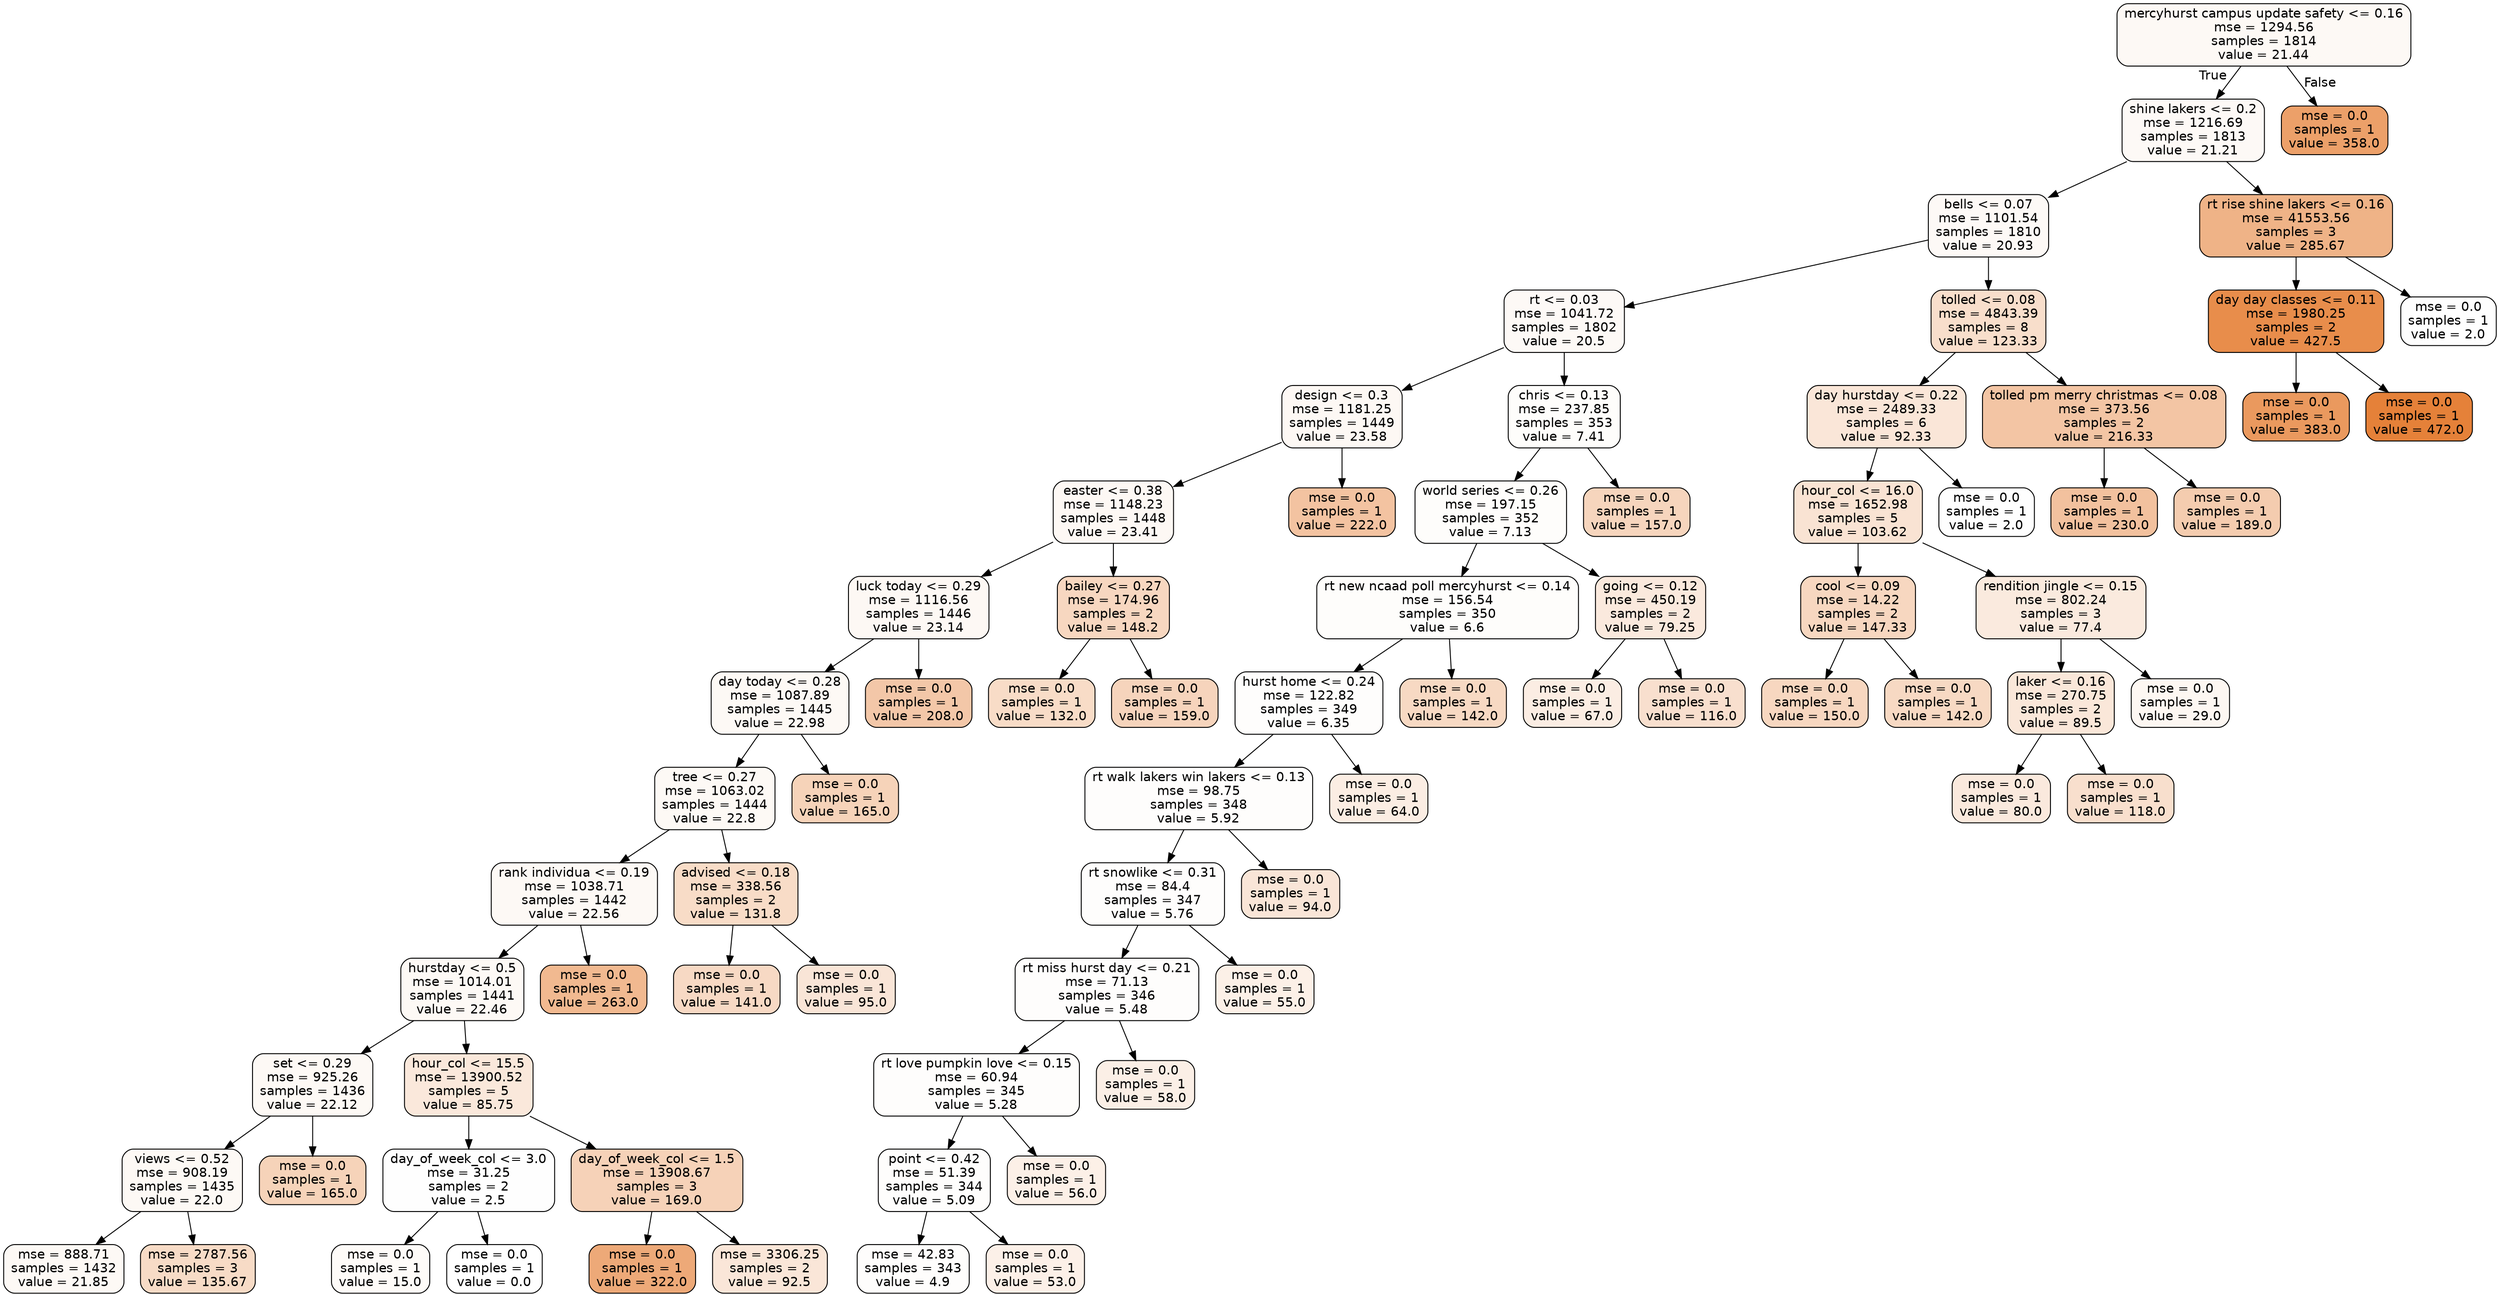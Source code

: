 digraph Tree {
node [shape=box, style="filled, rounded", color="black", fontname=helvetica] ;
edge [fontname=helvetica] ;
0 [label="mercyhurst campus update safety <= 0.16\nmse = 1294.56\nsamples = 1814\nvalue = 21.44", fillcolor="#e581390c"] ;
1 [label="shine lakers <= 0.2\nmse = 1216.69\nsamples = 1813\nvalue = 21.21", fillcolor="#e581390b"] ;
0 -> 1 [labeldistance=2.5, labelangle=45, headlabel="True"] ;
2 [label="bells <= 0.07\nmse = 1101.54\nsamples = 1810\nvalue = 20.93", fillcolor="#e581390b"] ;
1 -> 2 ;
3 [label="rt <= 0.03\nmse = 1041.72\nsamples = 1802\nvalue = 20.5", fillcolor="#e581390b"] ;
2 -> 3 ;
4 [label="design <= 0.3\nmse = 1181.25\nsamples = 1449\nvalue = 23.58", fillcolor="#e581390d"] ;
3 -> 4 ;
5 [label="easter <= 0.38\nmse = 1148.23\nsamples = 1448\nvalue = 23.41", fillcolor="#e581390d"] ;
4 -> 5 ;
6 [label="luck today <= 0.29\nmse = 1116.56\nsamples = 1446\nvalue = 23.14", fillcolor="#e581390d"] ;
5 -> 6 ;
7 [label="day today <= 0.28\nmse = 1087.89\nsamples = 1445\nvalue = 22.98", fillcolor="#e581390c"] ;
6 -> 7 ;
8 [label="tree <= 0.27\nmse = 1063.02\nsamples = 1444\nvalue = 22.8", fillcolor="#e581390c"] ;
7 -> 8 ;
9 [label="rank individua <= 0.19\nmse = 1038.71\nsamples = 1442\nvalue = 22.56", fillcolor="#e581390c"] ;
8 -> 9 ;
10 [label="hurstday <= 0.5\nmse = 1014.01\nsamples = 1441\nvalue = 22.46", fillcolor="#e581390c"] ;
9 -> 10 ;
11 [label="set <= 0.29\nmse = 925.26\nsamples = 1436\nvalue = 22.12", fillcolor="#e581390c"] ;
10 -> 11 ;
12 [label="views <= 0.52\nmse = 908.19\nsamples = 1435\nvalue = 22.0", fillcolor="#e581390c"] ;
11 -> 12 ;
13 [label="mse = 888.71\nsamples = 1432\nvalue = 21.85", fillcolor="#e581390c"] ;
12 -> 13 ;
14 [label="mse = 2787.56\nsamples = 3\nvalue = 135.67", fillcolor="#e5813949"] ;
12 -> 14 ;
15 [label="mse = 0.0\nsamples = 1\nvalue = 165.0", fillcolor="#e5813959"] ;
11 -> 15 ;
16 [label="hour_col <= 15.5\nmse = 13900.52\nsamples = 5\nvalue = 85.75", fillcolor="#e581392e"] ;
10 -> 16 ;
17 [label="day_of_week_col <= 3.0\nmse = 31.25\nsamples = 2\nvalue = 2.5", fillcolor="#e5813901"] ;
16 -> 17 ;
18 [label="mse = 0.0\nsamples = 1\nvalue = 15.0", fillcolor="#e5813908"] ;
17 -> 18 ;
19 [label="mse = 0.0\nsamples = 1\nvalue = 0.0", fillcolor="#e5813900"] ;
17 -> 19 ;
20 [label="day_of_week_col <= 1.5\nmse = 13908.67\nsamples = 3\nvalue = 169.0", fillcolor="#e581395b"] ;
16 -> 20 ;
21 [label="mse = 0.0\nsamples = 1\nvalue = 322.0", fillcolor="#e58139ae"] ;
20 -> 21 ;
22 [label="mse = 3306.25\nsamples = 2\nvalue = 92.5", fillcolor="#e5813932"] ;
20 -> 22 ;
23 [label="mse = 0.0\nsamples = 1\nvalue = 263.0", fillcolor="#e581398e"] ;
9 -> 23 ;
24 [label="advised <= 0.18\nmse = 338.56\nsamples = 2\nvalue = 131.8", fillcolor="#e5813947"] ;
8 -> 24 ;
25 [label="mse = 0.0\nsamples = 1\nvalue = 141.0", fillcolor="#e581394c"] ;
24 -> 25 ;
26 [label="mse = 0.0\nsamples = 1\nvalue = 95.0", fillcolor="#e5813933"] ;
24 -> 26 ;
27 [label="mse = 0.0\nsamples = 1\nvalue = 165.0", fillcolor="#e5813959"] ;
7 -> 27 ;
28 [label="mse = 0.0\nsamples = 1\nvalue = 208.0", fillcolor="#e5813970"] ;
6 -> 28 ;
29 [label="bailey <= 0.27\nmse = 174.96\nsamples = 2\nvalue = 148.2", fillcolor="#e5813950"] ;
5 -> 29 ;
30 [label="mse = 0.0\nsamples = 1\nvalue = 132.0", fillcolor="#e5813947"] ;
29 -> 30 ;
31 [label="mse = 0.0\nsamples = 1\nvalue = 159.0", fillcolor="#e5813956"] ;
29 -> 31 ;
32 [label="mse = 0.0\nsamples = 1\nvalue = 222.0", fillcolor="#e5813978"] ;
4 -> 32 ;
33 [label="chris <= 0.13\nmse = 237.85\nsamples = 353\nvalue = 7.41", fillcolor="#e5813904"] ;
3 -> 33 ;
34 [label="world series <= 0.26\nmse = 197.15\nsamples = 352\nvalue = 7.13", fillcolor="#e5813904"] ;
33 -> 34 ;
35 [label="rt new ncaad poll mercyhurst <= 0.14\nmse = 156.54\nsamples = 350\nvalue = 6.6", fillcolor="#e5813904"] ;
34 -> 35 ;
36 [label="hurst home <= 0.24\nmse = 122.82\nsamples = 349\nvalue = 6.35", fillcolor="#e5813903"] ;
35 -> 36 ;
37 [label="rt walk lakers win lakers <= 0.13\nmse = 98.75\nsamples = 348\nvalue = 5.92", fillcolor="#e5813903"] ;
36 -> 37 ;
38 [label="rt snowlike <= 0.31\nmse = 84.4\nsamples = 347\nvalue = 5.76", fillcolor="#e5813903"] ;
37 -> 38 ;
39 [label="rt miss hurst day <= 0.21\nmse = 71.13\nsamples = 346\nvalue = 5.48", fillcolor="#e5813903"] ;
38 -> 39 ;
40 [label="rt love pumpkin love <= 0.15\nmse = 60.94\nsamples = 345\nvalue = 5.28", fillcolor="#e5813903"] ;
39 -> 40 ;
41 [label="point <= 0.42\nmse = 51.39\nsamples = 344\nvalue = 5.09", fillcolor="#e5813903"] ;
40 -> 41 ;
42 [label="mse = 42.83\nsamples = 343\nvalue = 4.9", fillcolor="#e5813903"] ;
41 -> 42 ;
43 [label="mse = 0.0\nsamples = 1\nvalue = 53.0", fillcolor="#e581391d"] ;
41 -> 43 ;
44 [label="mse = 0.0\nsamples = 1\nvalue = 56.0", fillcolor="#e581391e"] ;
40 -> 44 ;
45 [label="mse = 0.0\nsamples = 1\nvalue = 58.0", fillcolor="#e581391f"] ;
39 -> 45 ;
46 [label="mse = 0.0\nsamples = 1\nvalue = 55.0", fillcolor="#e581391e"] ;
38 -> 46 ;
47 [label="mse = 0.0\nsamples = 1\nvalue = 94.0", fillcolor="#e5813933"] ;
37 -> 47 ;
48 [label="mse = 0.0\nsamples = 1\nvalue = 64.0", fillcolor="#e5813923"] ;
36 -> 48 ;
49 [label="mse = 0.0\nsamples = 1\nvalue = 142.0", fillcolor="#e581394d"] ;
35 -> 49 ;
50 [label="going <= 0.12\nmse = 450.19\nsamples = 2\nvalue = 79.25", fillcolor="#e581392b"] ;
34 -> 50 ;
51 [label="mse = 0.0\nsamples = 1\nvalue = 67.0", fillcolor="#e5813924"] ;
50 -> 51 ;
52 [label="mse = 0.0\nsamples = 1\nvalue = 116.0", fillcolor="#e581393f"] ;
50 -> 52 ;
53 [label="mse = 0.0\nsamples = 1\nvalue = 157.0", fillcolor="#e5813955"] ;
33 -> 53 ;
54 [label="tolled <= 0.08\nmse = 4843.39\nsamples = 8\nvalue = 123.33", fillcolor="#e5813943"] ;
2 -> 54 ;
55 [label="day hurstday <= 0.22\nmse = 2489.33\nsamples = 6\nvalue = 92.33", fillcolor="#e5813932"] ;
54 -> 55 ;
56 [label="hour_col <= 16.0\nmse = 1652.98\nsamples = 5\nvalue = 103.62", fillcolor="#e5813938"] ;
55 -> 56 ;
57 [label="cool <= 0.09\nmse = 14.22\nsamples = 2\nvalue = 147.33", fillcolor="#e5813950"] ;
56 -> 57 ;
58 [label="mse = 0.0\nsamples = 1\nvalue = 150.0", fillcolor="#e5813951"] ;
57 -> 58 ;
59 [label="mse = 0.0\nsamples = 1\nvalue = 142.0", fillcolor="#e581394d"] ;
57 -> 59 ;
60 [label="rendition jingle <= 0.15\nmse = 802.24\nsamples = 3\nvalue = 77.4", fillcolor="#e581392a"] ;
56 -> 60 ;
61 [label="laker <= 0.16\nmse = 270.75\nsamples = 2\nvalue = 89.5", fillcolor="#e5813930"] ;
60 -> 61 ;
62 [label="mse = 0.0\nsamples = 1\nvalue = 80.0", fillcolor="#e581392b"] ;
61 -> 62 ;
63 [label="mse = 0.0\nsamples = 1\nvalue = 118.0", fillcolor="#e5813940"] ;
61 -> 63 ;
64 [label="mse = 0.0\nsamples = 1\nvalue = 29.0", fillcolor="#e5813910"] ;
60 -> 64 ;
65 [label="mse = 0.0\nsamples = 1\nvalue = 2.0", fillcolor="#e5813901"] ;
55 -> 65 ;
66 [label="tolled pm merry christmas <= 0.08\nmse = 373.56\nsamples = 2\nvalue = 216.33", fillcolor="#e5813975"] ;
54 -> 66 ;
67 [label="mse = 0.0\nsamples = 1\nvalue = 230.0", fillcolor="#e581397c"] ;
66 -> 67 ;
68 [label="mse = 0.0\nsamples = 1\nvalue = 189.0", fillcolor="#e5813966"] ;
66 -> 68 ;
69 [label="rt rise shine lakers <= 0.16\nmse = 41553.56\nsamples = 3\nvalue = 285.67", fillcolor="#e581399a"] ;
1 -> 69 ;
70 [label="day day classes <= 0.11\nmse = 1980.25\nsamples = 2\nvalue = 427.5", fillcolor="#e58139e7"] ;
69 -> 70 ;
71 [label="mse = 0.0\nsamples = 1\nvalue = 383.0", fillcolor="#e58139cf"] ;
70 -> 71 ;
72 [label="mse = 0.0\nsamples = 1\nvalue = 472.0", fillcolor="#e58139ff"] ;
70 -> 72 ;
73 [label="mse = 0.0\nsamples = 1\nvalue = 2.0", fillcolor="#e5813901"] ;
69 -> 73 ;
74 [label="mse = 0.0\nsamples = 1\nvalue = 358.0", fillcolor="#e58139c1"] ;
0 -> 74 [labeldistance=2.5, labelangle=-45, headlabel="False"] ;
}